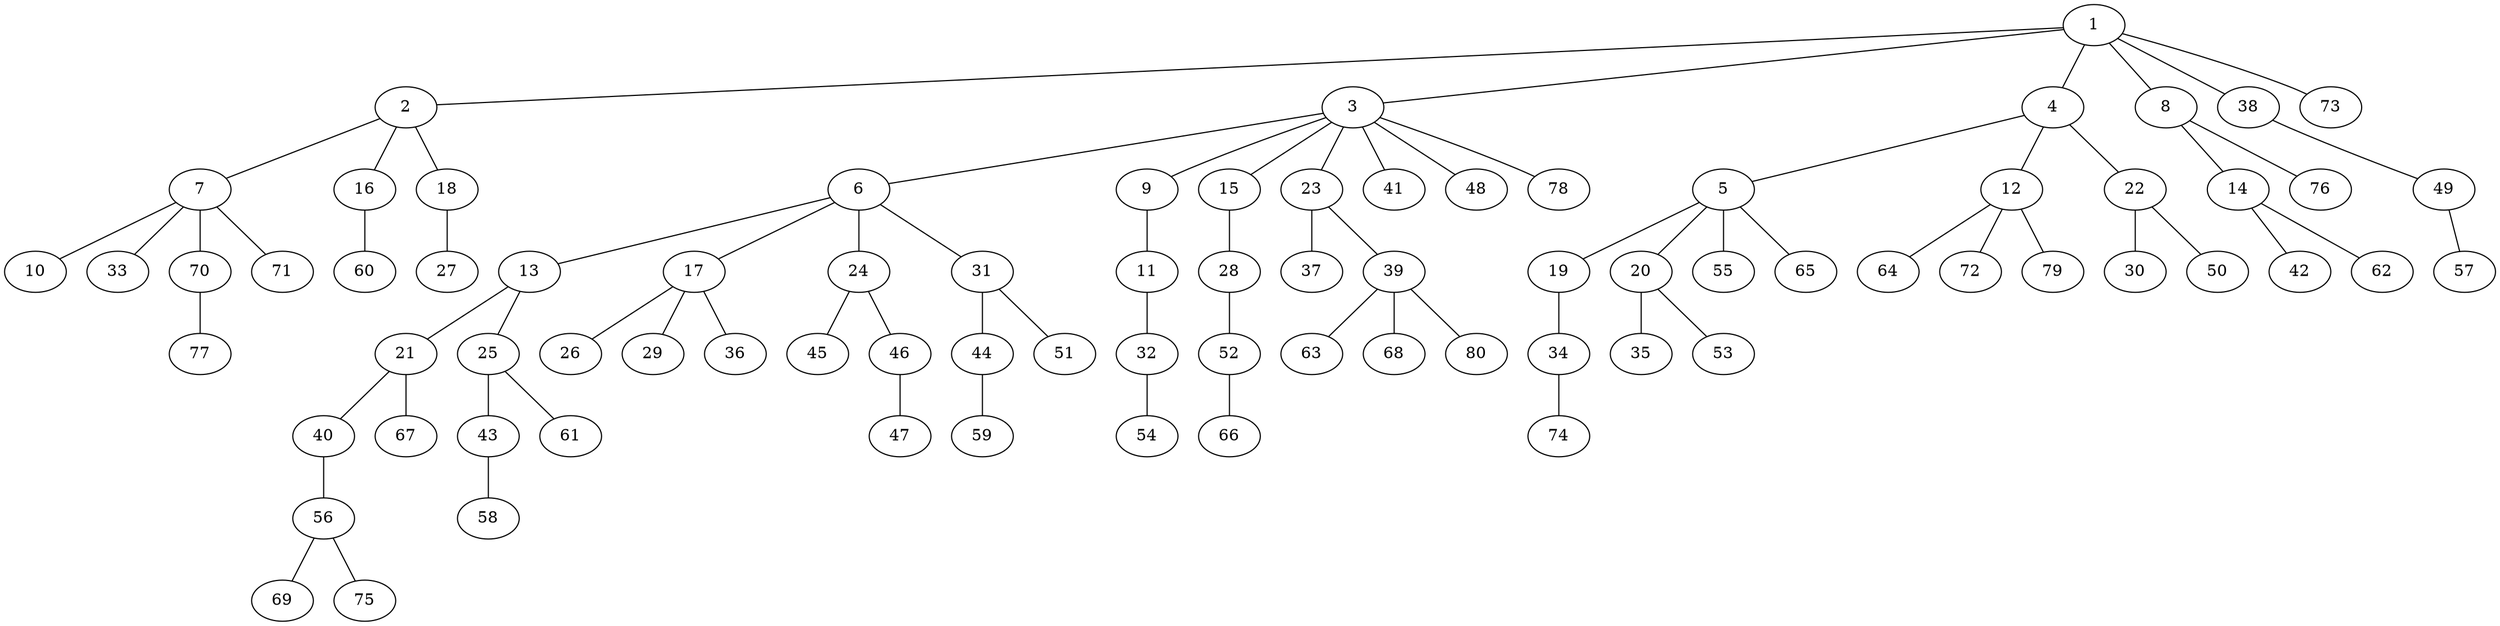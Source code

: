 graph graphname {1--2
1--3
1--4
1--8
1--38
1--73
2--7
2--16
2--18
3--6
3--9
3--15
3--23
3--41
3--48
3--78
4--5
4--12
4--22
5--19
5--20
5--55
5--65
6--13
6--17
6--24
6--31
7--10
7--33
7--70
7--71
8--14
8--76
9--11
11--32
12--64
12--72
12--79
13--21
13--25
14--42
14--62
15--28
16--60
17--26
17--29
17--36
18--27
19--34
20--35
20--53
21--40
21--67
22--30
22--50
23--37
23--39
24--45
24--46
25--43
25--61
28--52
31--44
31--51
32--54
34--74
38--49
39--63
39--68
39--80
40--56
43--58
44--59
46--47
49--57
52--66
56--69
56--75
70--77
}